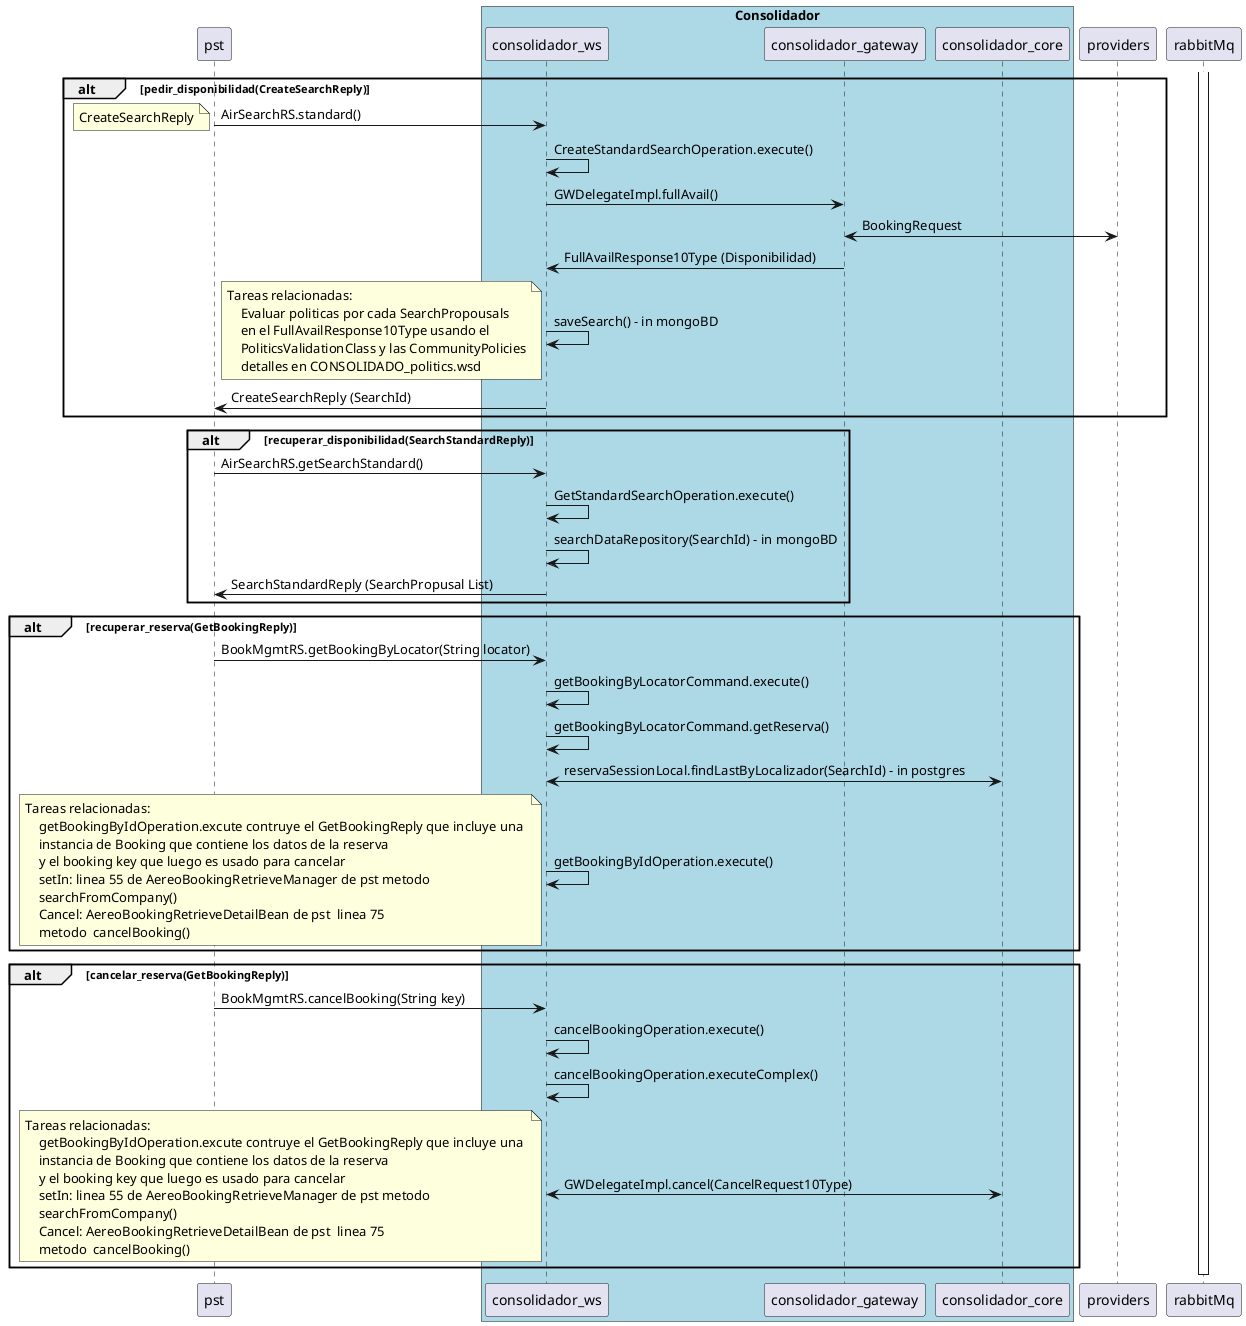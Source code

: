 @startuml evaluacion_politicas
participant pst
box "Consolidador" #LightBlue
participant consolidador_ws as ws
participant consolidador_gateway as gw
participant consolidador_core as cc
end box
participant providers as pv
participant rabbitMq as rm
' ---------->
alt pedir_disponibilidad(CreateSearchReply)
pst -> ws : AirSearchRS.standard()
note left
    CreateSearchReply
end note
ws->ws: CreateStandardSearchOperation.execute()
ws -> gw : GWDelegateImpl.fullAvail()
gw <-> pv : BookingRequest
gw -> ws: FullAvailResponse10Type (Disponibilidad)
ws -> ws: saveSearch() - in mongoBD
note left
Tareas relacionadas: 
    Evaluar politicas por cada SearchPropousals 
    en el FullAvailResponse10Type usando el 
    PoliticsValidationClass y las CommunityPolicies
    detalles en CONSOLIDADO_politics.wsd
end note
ws -> pst : CreateSearchReply (SearchId)
end
' ---------->
alt recuperar_disponibilidad(SearchStandardReply)
pst -> ws : AirSearchRS.getSearchStandard()
ws->ws: GetStandardSearchOperation.execute()
ws -> ws: searchDataRepository(SearchId) - in mongoBD
ws -> pst : SearchStandardReply (SearchPropusal List)
end

' ---------->
alt recuperar_reserva(GetBookingReply)
pst -> ws : BookMgmtRS.getBookingByLocator(String locator)
ws->ws: getBookingByLocatorCommand.execute()
ws->ws: getBookingByLocatorCommand.getReserva()
ws <-> cc: reservaSessionLocal.findLastByLocalizador(SearchId) - in postgres
ws -> ws : getBookingByIdOperation.execute()
note left
Tareas relacionadas: 
    getBookingByIdOperation.excute contruye el GetBookingReply que incluye una 
    instancia de Booking que contiene los datos de la reserva
    y el booking key que luego es usado para cancelar 
    setIn: linea 55 de AereoBookingRetrieveManager de pst metodo 
    searchFromCompany() 
    Cancel: AereoBookingRetrieveDetailBean de pst  linea 75
    metodo  cancelBooking()
end note
end
' ---------->
alt cancelar_reserva(GetBookingReply)
pst -> ws : BookMgmtRS.cancelBooking(String key)
ws->ws: cancelBookingOperation.execute()
ws->ws: cancelBookingOperation.executeComplex()
ws <-> cc: GWDelegateImpl.cancel(CancelRequest10Type) 
note left
Tareas relacionadas: 
    getBookingByIdOperation.excute contruye el GetBookingReply que incluye una 
    instancia de Booking que contiene los datos de la reserva
    y el booking key que luego es usado para cancelar 
    setIn: linea 55 de AereoBookingRetrieveManager de pst metodo 
    searchFromCompany() 
    Cancel: AereoBookingRetrieveDetailBean de pst  linea 75
    metodo  cancelBooking()
end note
end
activate rm
deactivate rm
